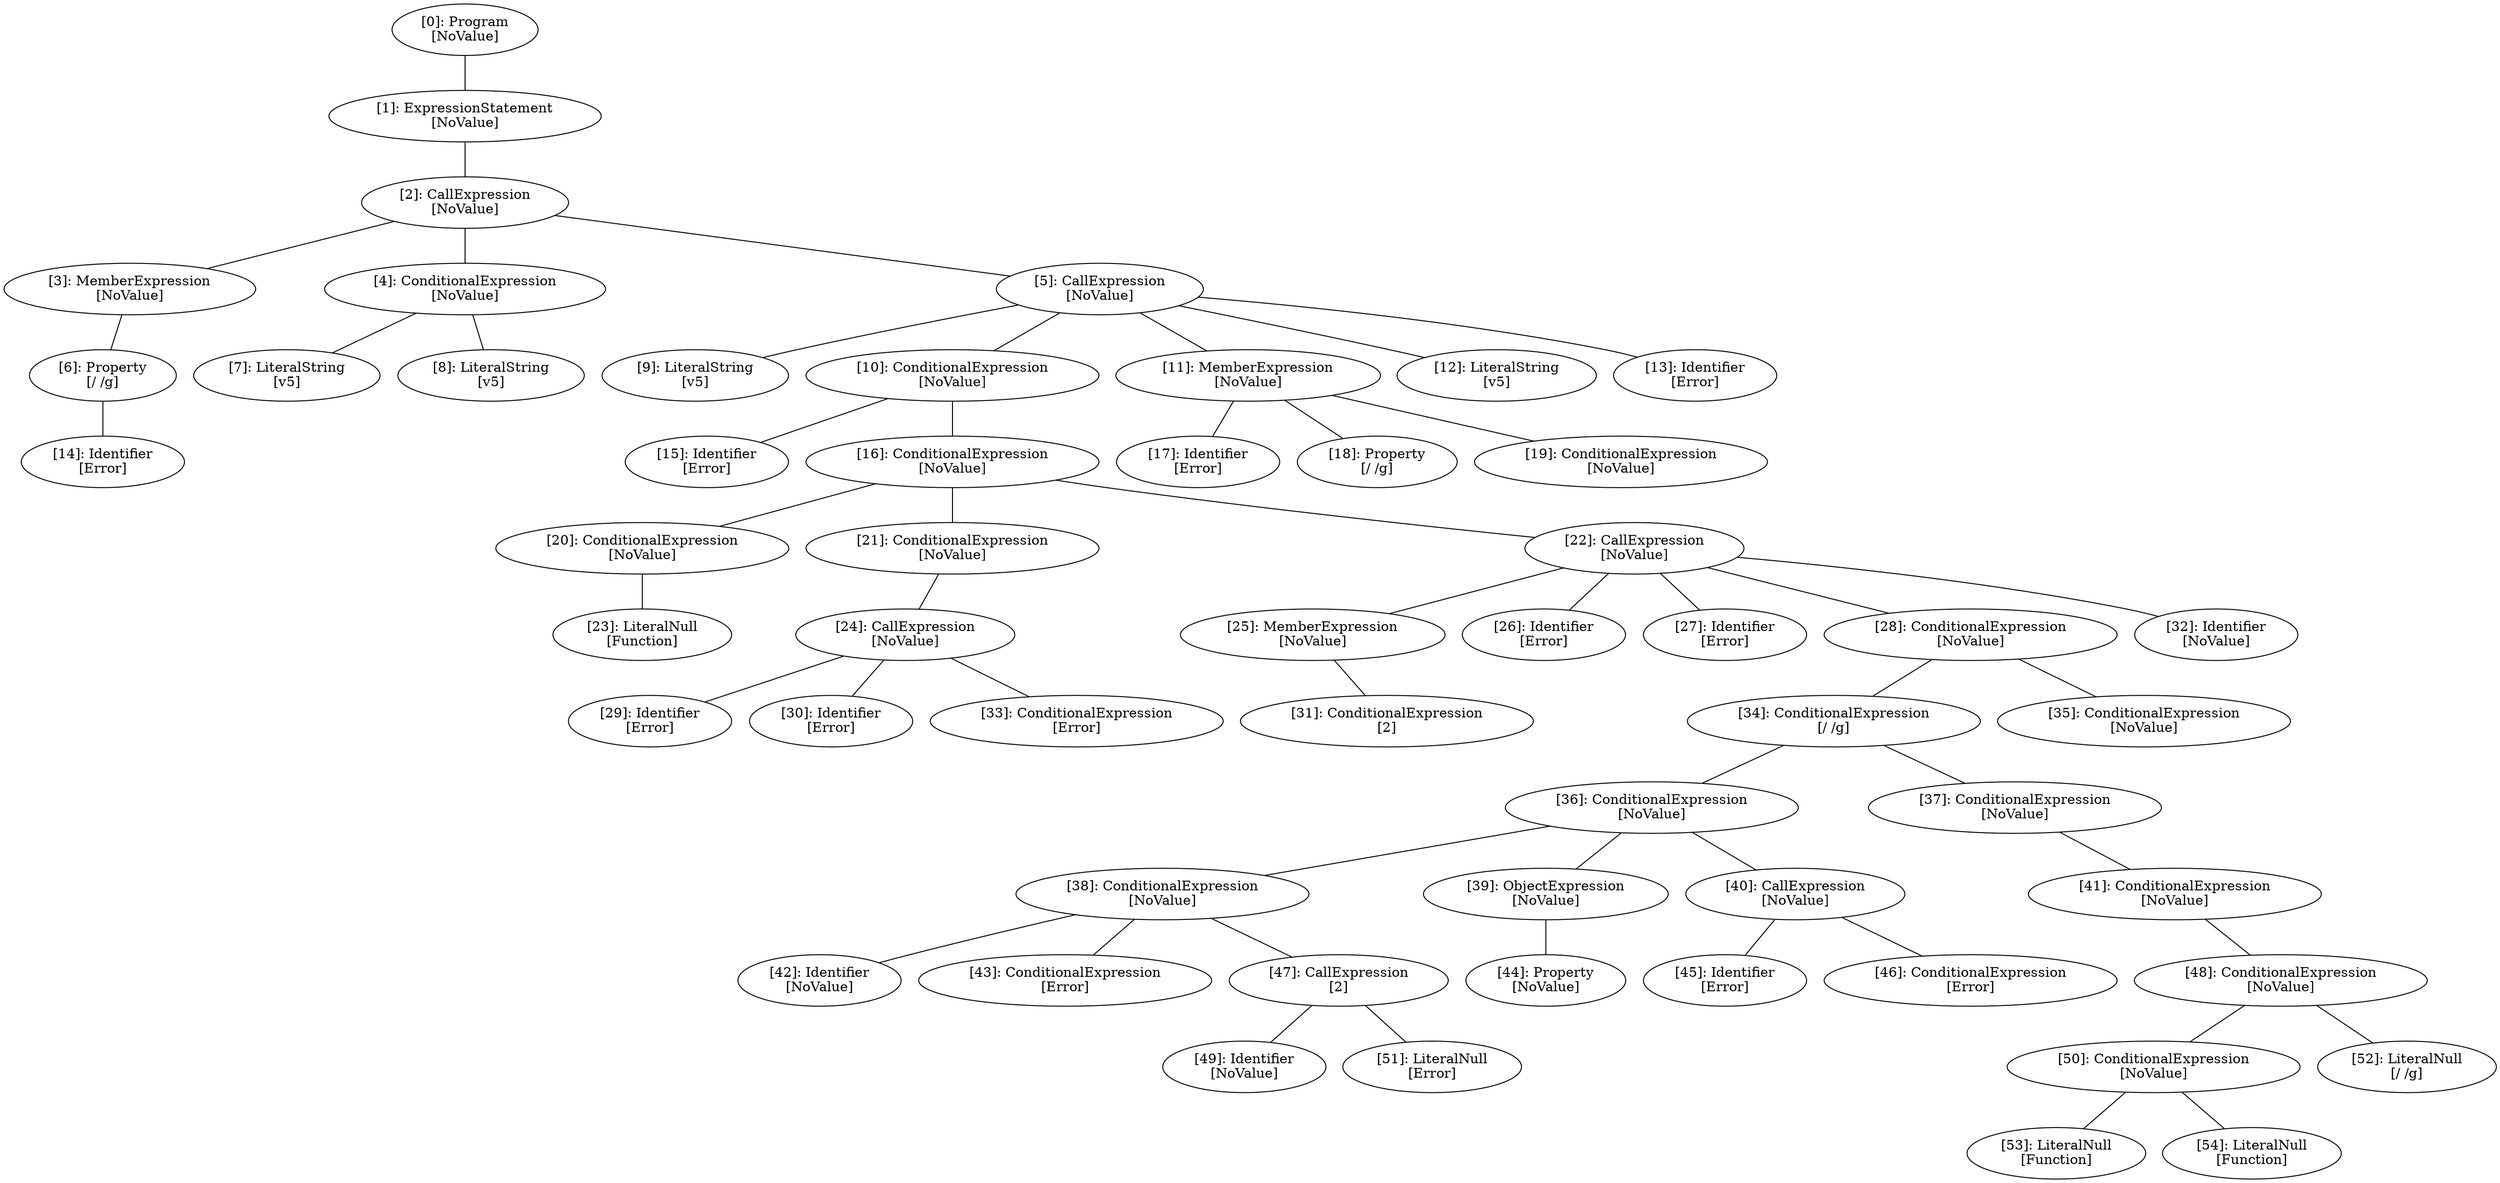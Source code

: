 // Result
graph {
	0 [label="[0]: Program
[NoValue]"]
	1 [label="[1]: ExpressionStatement
[NoValue]"]
	2 [label="[2]: CallExpression
[NoValue]"]
	3 [label="[3]: MemberExpression
[NoValue]"]
	4 [label="[4]: ConditionalExpression
[NoValue]"]
	5 [label="[5]: CallExpression
[NoValue]"]
	6 [label="[6]: Property
[/ /g]"]
	7 [label="[7]: LiteralString
[v5]"]
	8 [label="[8]: LiteralString
[v5]"]
	9 [label="[9]: LiteralString
[v5]"]
	10 [label="[10]: ConditionalExpression
[NoValue]"]
	11 [label="[11]: MemberExpression
[NoValue]"]
	12 [label="[12]: LiteralString
[v5]"]
	13 [label="[13]: Identifier
[Error]"]
	14 [label="[14]: Identifier
[Error]"]
	15 [label="[15]: Identifier
[Error]"]
	16 [label="[16]: ConditionalExpression
[NoValue]"]
	17 [label="[17]: Identifier
[Error]"]
	18 [label="[18]: Property
[/ /g]"]
	19 [label="[19]: ConditionalExpression
[NoValue]"]
	20 [label="[20]: ConditionalExpression
[NoValue]"]
	21 [label="[21]: ConditionalExpression
[NoValue]"]
	22 [label="[22]: CallExpression
[NoValue]"]
	23 [label="[23]: LiteralNull
[Function]"]
	24 [label="[24]: CallExpression
[NoValue]"]
	25 [label="[25]: MemberExpression
[NoValue]"]
	26 [label="[26]: Identifier
[Error]"]
	27 [label="[27]: Identifier
[Error]"]
	28 [label="[28]: ConditionalExpression
[NoValue]"]
	29 [label="[29]: Identifier
[Error]"]
	30 [label="[30]: Identifier
[Error]"]
	31 [label="[31]: ConditionalExpression
[2]"]
	32 [label="[32]: Identifier
[NoValue]"]
	33 [label="[33]: ConditionalExpression
[Error]"]
	34 [label="[34]: ConditionalExpression
[/ /g]"]
	35 [label="[35]: ConditionalExpression
[NoValue]"]
	36 [label="[36]: ConditionalExpression
[NoValue]"]
	37 [label="[37]: ConditionalExpression
[NoValue]"]
	38 [label="[38]: ConditionalExpression
[NoValue]"]
	39 [label="[39]: ObjectExpression
[NoValue]"]
	40 [label="[40]: CallExpression
[NoValue]"]
	41 [label="[41]: ConditionalExpression
[NoValue]"]
	42 [label="[42]: Identifier
[NoValue]"]
	43 [label="[43]: ConditionalExpression
[Error]"]
	44 [label="[44]: Property
[NoValue]"]
	45 [label="[45]: Identifier
[Error]"]
	46 [label="[46]: ConditionalExpression
[Error]"]
	47 [label="[47]: CallExpression
[2]"]
	48 [label="[48]: ConditionalExpression
[NoValue]"]
	49 [label="[49]: Identifier
[NoValue]"]
	50 [label="[50]: ConditionalExpression
[NoValue]"]
	51 [label="[51]: LiteralNull
[Error]"]
	52 [label="[52]: LiteralNull
[/ /g]"]
	53 [label="[53]: LiteralNull
[Function]"]
	54 [label="[54]: LiteralNull
[Function]"]
	0 -- 1
	1 -- 2
	2 -- 3
	2 -- 4
	2 -- 5
	3 -- 6
	4 -- 7
	4 -- 8
	5 -- 9
	5 -- 10
	5 -- 11
	5 -- 12
	5 -- 13
	6 -- 14
	10 -- 15
	10 -- 16
	11 -- 17
	11 -- 18
	11 -- 19
	16 -- 20
	16 -- 21
	16 -- 22
	20 -- 23
	21 -- 24
	22 -- 25
	22 -- 26
	22 -- 27
	22 -- 28
	22 -- 32
	24 -- 29
	24 -- 30
	24 -- 33
	25 -- 31
	28 -- 34
	28 -- 35
	34 -- 36
	34 -- 37
	36 -- 38
	36 -- 39
	36 -- 40
	37 -- 41
	38 -- 42
	38 -- 43
	38 -- 47
	39 -- 44
	40 -- 45
	40 -- 46
	41 -- 48
	47 -- 49
	47 -- 51
	48 -- 50
	48 -- 52
	50 -- 53
	50 -- 54
}
